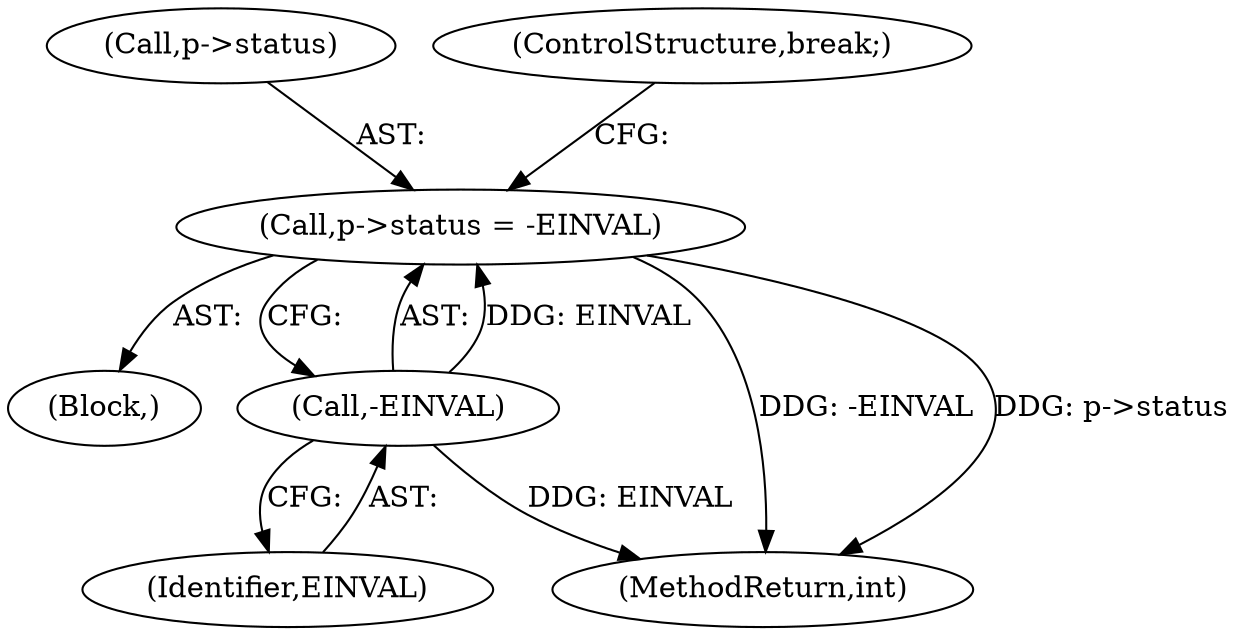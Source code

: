 digraph "0_Android_aeea52da00d210587fb3ed895de3d5f2e0264c88_3@pointer" {
"1000379" [label="(Call,p->status = -EINVAL)"];
"1000383" [label="(Call,-EINVAL)"];
"1000378" [label="(Block,)"];
"1000555" [label="(MethodReturn,int)"];
"1000380" [label="(Call,p->status)"];
"1000383" [label="(Call,-EINVAL)"];
"1000384" [label="(Identifier,EINVAL)"];
"1000379" [label="(Call,p->status = -EINVAL)"];
"1000385" [label="(ControlStructure,break;)"];
"1000379" -> "1000378"  [label="AST: "];
"1000379" -> "1000383"  [label="CFG: "];
"1000380" -> "1000379"  [label="AST: "];
"1000383" -> "1000379"  [label="AST: "];
"1000385" -> "1000379"  [label="CFG: "];
"1000379" -> "1000555"  [label="DDG: -EINVAL"];
"1000379" -> "1000555"  [label="DDG: p->status"];
"1000383" -> "1000379"  [label="DDG: EINVAL"];
"1000383" -> "1000384"  [label="CFG: "];
"1000384" -> "1000383"  [label="AST: "];
"1000383" -> "1000555"  [label="DDG: EINVAL"];
}
